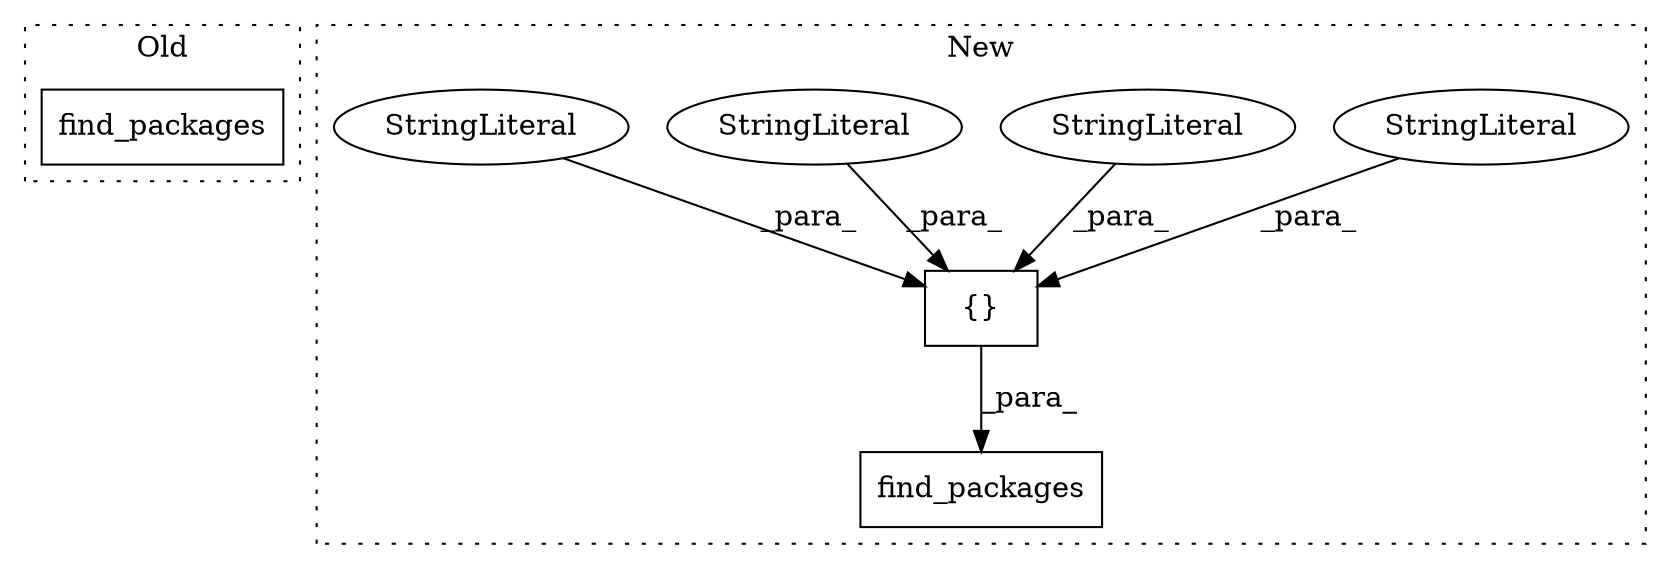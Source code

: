 digraph G {
subgraph cluster0 {
1 [label="find_packages" a="32" s="956,979" l="14,1" shape="box"];
label = "Old";
style="dotted";
}
subgraph cluster1 {
2 [label="find_packages" a="32" s="976,1044" l="14,1" shape="box"];
3 [label="{}" a="4" s="1002,1043" l="1,1" shape="box"];
4 [label="StringLiteral" a="45" s="1003" l="6" shape="ellipse"];
5 [label="StringLiteral" a="45" s="1036" l="7" shape="ellipse"];
6 [label="StringLiteral" a="45" s="1020" l="7" shape="ellipse"];
7 [label="StringLiteral" a="45" s="1010" l="9" shape="ellipse"];
label = "New";
style="dotted";
}
3 -> 2 [label="_para_"];
4 -> 3 [label="_para_"];
5 -> 3 [label="_para_"];
6 -> 3 [label="_para_"];
7 -> 3 [label="_para_"];
}